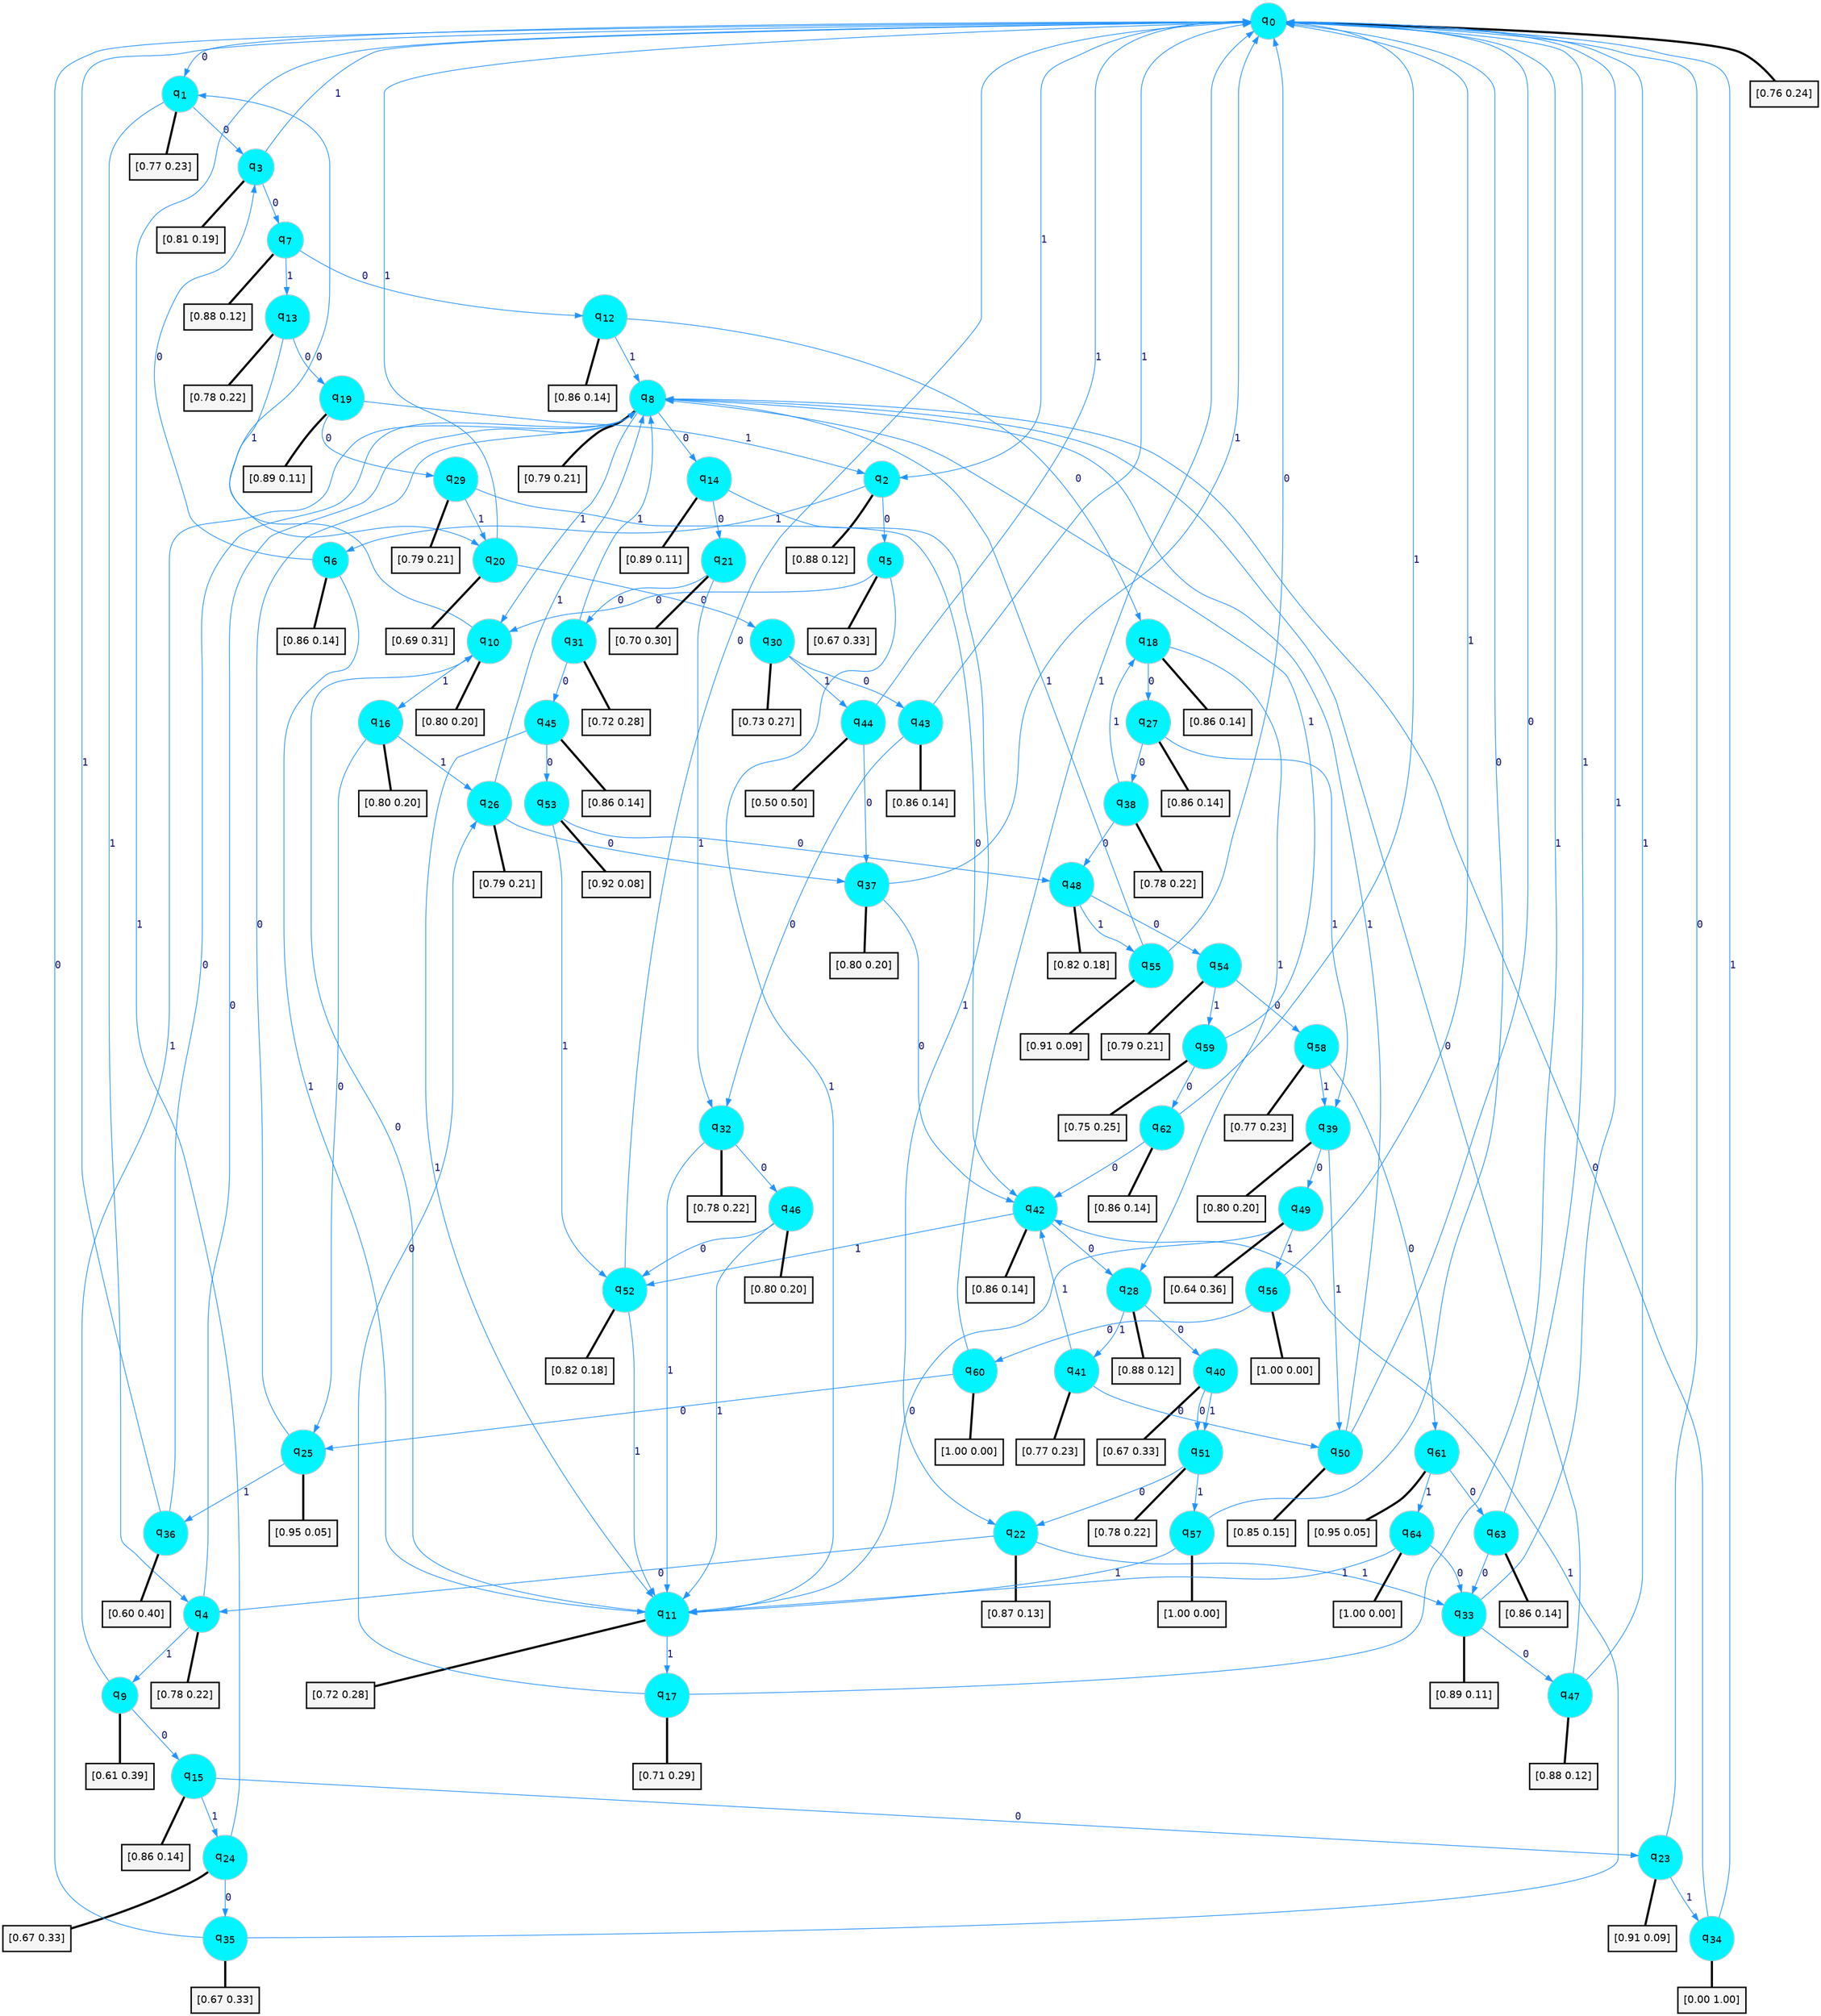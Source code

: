 digraph G {
graph [
bgcolor=transparent, dpi=300, rankdir=TD, size="40,25"];
node [
color=gray, fillcolor=turquoise1, fontcolor=black, fontname=Helvetica, fontsize=16, fontweight=bold, shape=circle, style=filled];
edge [
arrowsize=1, color=dodgerblue1, fontcolor=midnightblue, fontname=courier, fontweight=bold, penwidth=1, style=solid, weight=20];
0[label=<q<SUB>0</SUB>>];
1[label=<q<SUB>1</SUB>>];
2[label=<q<SUB>2</SUB>>];
3[label=<q<SUB>3</SUB>>];
4[label=<q<SUB>4</SUB>>];
5[label=<q<SUB>5</SUB>>];
6[label=<q<SUB>6</SUB>>];
7[label=<q<SUB>7</SUB>>];
8[label=<q<SUB>8</SUB>>];
9[label=<q<SUB>9</SUB>>];
10[label=<q<SUB>10</SUB>>];
11[label=<q<SUB>11</SUB>>];
12[label=<q<SUB>12</SUB>>];
13[label=<q<SUB>13</SUB>>];
14[label=<q<SUB>14</SUB>>];
15[label=<q<SUB>15</SUB>>];
16[label=<q<SUB>16</SUB>>];
17[label=<q<SUB>17</SUB>>];
18[label=<q<SUB>18</SUB>>];
19[label=<q<SUB>19</SUB>>];
20[label=<q<SUB>20</SUB>>];
21[label=<q<SUB>21</SUB>>];
22[label=<q<SUB>22</SUB>>];
23[label=<q<SUB>23</SUB>>];
24[label=<q<SUB>24</SUB>>];
25[label=<q<SUB>25</SUB>>];
26[label=<q<SUB>26</SUB>>];
27[label=<q<SUB>27</SUB>>];
28[label=<q<SUB>28</SUB>>];
29[label=<q<SUB>29</SUB>>];
30[label=<q<SUB>30</SUB>>];
31[label=<q<SUB>31</SUB>>];
32[label=<q<SUB>32</SUB>>];
33[label=<q<SUB>33</SUB>>];
34[label=<q<SUB>34</SUB>>];
35[label=<q<SUB>35</SUB>>];
36[label=<q<SUB>36</SUB>>];
37[label=<q<SUB>37</SUB>>];
38[label=<q<SUB>38</SUB>>];
39[label=<q<SUB>39</SUB>>];
40[label=<q<SUB>40</SUB>>];
41[label=<q<SUB>41</SUB>>];
42[label=<q<SUB>42</SUB>>];
43[label=<q<SUB>43</SUB>>];
44[label=<q<SUB>44</SUB>>];
45[label=<q<SUB>45</SUB>>];
46[label=<q<SUB>46</SUB>>];
47[label=<q<SUB>47</SUB>>];
48[label=<q<SUB>48</SUB>>];
49[label=<q<SUB>49</SUB>>];
50[label=<q<SUB>50</SUB>>];
51[label=<q<SUB>51</SUB>>];
52[label=<q<SUB>52</SUB>>];
53[label=<q<SUB>53</SUB>>];
54[label=<q<SUB>54</SUB>>];
55[label=<q<SUB>55</SUB>>];
56[label=<q<SUB>56</SUB>>];
57[label=<q<SUB>57</SUB>>];
58[label=<q<SUB>58</SUB>>];
59[label=<q<SUB>59</SUB>>];
60[label=<q<SUB>60</SUB>>];
61[label=<q<SUB>61</SUB>>];
62[label=<q<SUB>62</SUB>>];
63[label=<q<SUB>63</SUB>>];
64[label=<q<SUB>64</SUB>>];
65[label="[0.76 0.24]", shape=box,fontcolor=black, fontname=Helvetica, fontsize=14, penwidth=2, fillcolor=whitesmoke,color=black];
66[label="[0.77 0.23]", shape=box,fontcolor=black, fontname=Helvetica, fontsize=14, penwidth=2, fillcolor=whitesmoke,color=black];
67[label="[0.88 0.12]", shape=box,fontcolor=black, fontname=Helvetica, fontsize=14, penwidth=2, fillcolor=whitesmoke,color=black];
68[label="[0.81 0.19]", shape=box,fontcolor=black, fontname=Helvetica, fontsize=14, penwidth=2, fillcolor=whitesmoke,color=black];
69[label="[0.78 0.22]", shape=box,fontcolor=black, fontname=Helvetica, fontsize=14, penwidth=2, fillcolor=whitesmoke,color=black];
70[label="[0.67 0.33]", shape=box,fontcolor=black, fontname=Helvetica, fontsize=14, penwidth=2, fillcolor=whitesmoke,color=black];
71[label="[0.86 0.14]", shape=box,fontcolor=black, fontname=Helvetica, fontsize=14, penwidth=2, fillcolor=whitesmoke,color=black];
72[label="[0.88 0.12]", shape=box,fontcolor=black, fontname=Helvetica, fontsize=14, penwidth=2, fillcolor=whitesmoke,color=black];
73[label="[0.79 0.21]", shape=box,fontcolor=black, fontname=Helvetica, fontsize=14, penwidth=2, fillcolor=whitesmoke,color=black];
74[label="[0.61 0.39]", shape=box,fontcolor=black, fontname=Helvetica, fontsize=14, penwidth=2, fillcolor=whitesmoke,color=black];
75[label="[0.80 0.20]", shape=box,fontcolor=black, fontname=Helvetica, fontsize=14, penwidth=2, fillcolor=whitesmoke,color=black];
76[label="[0.72 0.28]", shape=box,fontcolor=black, fontname=Helvetica, fontsize=14, penwidth=2, fillcolor=whitesmoke,color=black];
77[label="[0.86 0.14]", shape=box,fontcolor=black, fontname=Helvetica, fontsize=14, penwidth=2, fillcolor=whitesmoke,color=black];
78[label="[0.78 0.22]", shape=box,fontcolor=black, fontname=Helvetica, fontsize=14, penwidth=2, fillcolor=whitesmoke,color=black];
79[label="[0.89 0.11]", shape=box,fontcolor=black, fontname=Helvetica, fontsize=14, penwidth=2, fillcolor=whitesmoke,color=black];
80[label="[0.86 0.14]", shape=box,fontcolor=black, fontname=Helvetica, fontsize=14, penwidth=2, fillcolor=whitesmoke,color=black];
81[label="[0.80 0.20]", shape=box,fontcolor=black, fontname=Helvetica, fontsize=14, penwidth=2, fillcolor=whitesmoke,color=black];
82[label="[0.71 0.29]", shape=box,fontcolor=black, fontname=Helvetica, fontsize=14, penwidth=2, fillcolor=whitesmoke,color=black];
83[label="[0.86 0.14]", shape=box,fontcolor=black, fontname=Helvetica, fontsize=14, penwidth=2, fillcolor=whitesmoke,color=black];
84[label="[0.89 0.11]", shape=box,fontcolor=black, fontname=Helvetica, fontsize=14, penwidth=2, fillcolor=whitesmoke,color=black];
85[label="[0.69 0.31]", shape=box,fontcolor=black, fontname=Helvetica, fontsize=14, penwidth=2, fillcolor=whitesmoke,color=black];
86[label="[0.70 0.30]", shape=box,fontcolor=black, fontname=Helvetica, fontsize=14, penwidth=2, fillcolor=whitesmoke,color=black];
87[label="[0.87 0.13]", shape=box,fontcolor=black, fontname=Helvetica, fontsize=14, penwidth=2, fillcolor=whitesmoke,color=black];
88[label="[0.91 0.09]", shape=box,fontcolor=black, fontname=Helvetica, fontsize=14, penwidth=2, fillcolor=whitesmoke,color=black];
89[label="[0.67 0.33]", shape=box,fontcolor=black, fontname=Helvetica, fontsize=14, penwidth=2, fillcolor=whitesmoke,color=black];
90[label="[0.95 0.05]", shape=box,fontcolor=black, fontname=Helvetica, fontsize=14, penwidth=2, fillcolor=whitesmoke,color=black];
91[label="[0.79 0.21]", shape=box,fontcolor=black, fontname=Helvetica, fontsize=14, penwidth=2, fillcolor=whitesmoke,color=black];
92[label="[0.86 0.14]", shape=box,fontcolor=black, fontname=Helvetica, fontsize=14, penwidth=2, fillcolor=whitesmoke,color=black];
93[label="[0.88 0.12]", shape=box,fontcolor=black, fontname=Helvetica, fontsize=14, penwidth=2, fillcolor=whitesmoke,color=black];
94[label="[0.79 0.21]", shape=box,fontcolor=black, fontname=Helvetica, fontsize=14, penwidth=2, fillcolor=whitesmoke,color=black];
95[label="[0.73 0.27]", shape=box,fontcolor=black, fontname=Helvetica, fontsize=14, penwidth=2, fillcolor=whitesmoke,color=black];
96[label="[0.72 0.28]", shape=box,fontcolor=black, fontname=Helvetica, fontsize=14, penwidth=2, fillcolor=whitesmoke,color=black];
97[label="[0.78 0.22]", shape=box,fontcolor=black, fontname=Helvetica, fontsize=14, penwidth=2, fillcolor=whitesmoke,color=black];
98[label="[0.89 0.11]", shape=box,fontcolor=black, fontname=Helvetica, fontsize=14, penwidth=2, fillcolor=whitesmoke,color=black];
99[label="[0.00 1.00]", shape=box,fontcolor=black, fontname=Helvetica, fontsize=14, penwidth=2, fillcolor=whitesmoke,color=black];
100[label="[0.67 0.33]", shape=box,fontcolor=black, fontname=Helvetica, fontsize=14, penwidth=2, fillcolor=whitesmoke,color=black];
101[label="[0.60 0.40]", shape=box,fontcolor=black, fontname=Helvetica, fontsize=14, penwidth=2, fillcolor=whitesmoke,color=black];
102[label="[0.80 0.20]", shape=box,fontcolor=black, fontname=Helvetica, fontsize=14, penwidth=2, fillcolor=whitesmoke,color=black];
103[label="[0.78 0.22]", shape=box,fontcolor=black, fontname=Helvetica, fontsize=14, penwidth=2, fillcolor=whitesmoke,color=black];
104[label="[0.80 0.20]", shape=box,fontcolor=black, fontname=Helvetica, fontsize=14, penwidth=2, fillcolor=whitesmoke,color=black];
105[label="[0.67 0.33]", shape=box,fontcolor=black, fontname=Helvetica, fontsize=14, penwidth=2, fillcolor=whitesmoke,color=black];
106[label="[0.77 0.23]", shape=box,fontcolor=black, fontname=Helvetica, fontsize=14, penwidth=2, fillcolor=whitesmoke,color=black];
107[label="[0.86 0.14]", shape=box,fontcolor=black, fontname=Helvetica, fontsize=14, penwidth=2, fillcolor=whitesmoke,color=black];
108[label="[0.86 0.14]", shape=box,fontcolor=black, fontname=Helvetica, fontsize=14, penwidth=2, fillcolor=whitesmoke,color=black];
109[label="[0.50 0.50]", shape=box,fontcolor=black, fontname=Helvetica, fontsize=14, penwidth=2, fillcolor=whitesmoke,color=black];
110[label="[0.86 0.14]", shape=box,fontcolor=black, fontname=Helvetica, fontsize=14, penwidth=2, fillcolor=whitesmoke,color=black];
111[label="[0.80 0.20]", shape=box,fontcolor=black, fontname=Helvetica, fontsize=14, penwidth=2, fillcolor=whitesmoke,color=black];
112[label="[0.88 0.12]", shape=box,fontcolor=black, fontname=Helvetica, fontsize=14, penwidth=2, fillcolor=whitesmoke,color=black];
113[label="[0.82 0.18]", shape=box,fontcolor=black, fontname=Helvetica, fontsize=14, penwidth=2, fillcolor=whitesmoke,color=black];
114[label="[0.64 0.36]", shape=box,fontcolor=black, fontname=Helvetica, fontsize=14, penwidth=2, fillcolor=whitesmoke,color=black];
115[label="[0.85 0.15]", shape=box,fontcolor=black, fontname=Helvetica, fontsize=14, penwidth=2, fillcolor=whitesmoke,color=black];
116[label="[0.78 0.22]", shape=box,fontcolor=black, fontname=Helvetica, fontsize=14, penwidth=2, fillcolor=whitesmoke,color=black];
117[label="[0.82 0.18]", shape=box,fontcolor=black, fontname=Helvetica, fontsize=14, penwidth=2, fillcolor=whitesmoke,color=black];
118[label="[0.92 0.08]", shape=box,fontcolor=black, fontname=Helvetica, fontsize=14, penwidth=2, fillcolor=whitesmoke,color=black];
119[label="[0.79 0.21]", shape=box,fontcolor=black, fontname=Helvetica, fontsize=14, penwidth=2, fillcolor=whitesmoke,color=black];
120[label="[0.91 0.09]", shape=box,fontcolor=black, fontname=Helvetica, fontsize=14, penwidth=2, fillcolor=whitesmoke,color=black];
121[label="[1.00 0.00]", shape=box,fontcolor=black, fontname=Helvetica, fontsize=14, penwidth=2, fillcolor=whitesmoke,color=black];
122[label="[1.00 0.00]", shape=box,fontcolor=black, fontname=Helvetica, fontsize=14, penwidth=2, fillcolor=whitesmoke,color=black];
123[label="[0.77 0.23]", shape=box,fontcolor=black, fontname=Helvetica, fontsize=14, penwidth=2, fillcolor=whitesmoke,color=black];
124[label="[0.75 0.25]", shape=box,fontcolor=black, fontname=Helvetica, fontsize=14, penwidth=2, fillcolor=whitesmoke,color=black];
125[label="[1.00 0.00]", shape=box,fontcolor=black, fontname=Helvetica, fontsize=14, penwidth=2, fillcolor=whitesmoke,color=black];
126[label="[0.95 0.05]", shape=box,fontcolor=black, fontname=Helvetica, fontsize=14, penwidth=2, fillcolor=whitesmoke,color=black];
127[label="[0.86 0.14]", shape=box,fontcolor=black, fontname=Helvetica, fontsize=14, penwidth=2, fillcolor=whitesmoke,color=black];
128[label="[0.86 0.14]", shape=box,fontcolor=black, fontname=Helvetica, fontsize=14, penwidth=2, fillcolor=whitesmoke,color=black];
129[label="[1.00 0.00]", shape=box,fontcolor=black, fontname=Helvetica, fontsize=14, penwidth=2, fillcolor=whitesmoke,color=black];
0->1 [label=0];
0->2 [label=1];
0->65 [arrowhead=none, penwidth=3,color=black];
1->3 [label=0];
1->4 [label=1];
1->66 [arrowhead=none, penwidth=3,color=black];
2->5 [label=0];
2->6 [label=1];
2->67 [arrowhead=none, penwidth=3,color=black];
3->7 [label=0];
3->0 [label=1];
3->68 [arrowhead=none, penwidth=3,color=black];
4->8 [label=0];
4->9 [label=1];
4->69 [arrowhead=none, penwidth=3,color=black];
5->10 [label=0];
5->11 [label=1];
5->70 [arrowhead=none, penwidth=3,color=black];
6->3 [label=0];
6->11 [label=1];
6->71 [arrowhead=none, penwidth=3,color=black];
7->12 [label=0];
7->13 [label=1];
7->72 [arrowhead=none, penwidth=3,color=black];
8->14 [label=0];
8->10 [label=1];
8->73 [arrowhead=none, penwidth=3,color=black];
9->15 [label=0];
9->8 [label=1];
9->74 [arrowhead=none, penwidth=3,color=black];
10->1 [label=0];
10->16 [label=1];
10->75 [arrowhead=none, penwidth=3,color=black];
11->10 [label=0];
11->17 [label=1];
11->76 [arrowhead=none, penwidth=3,color=black];
12->18 [label=0];
12->8 [label=1];
12->77 [arrowhead=none, penwidth=3,color=black];
13->19 [label=0];
13->20 [label=1];
13->78 [arrowhead=none, penwidth=3,color=black];
14->21 [label=0];
14->22 [label=1];
14->79 [arrowhead=none, penwidth=3,color=black];
15->23 [label=0];
15->24 [label=1];
15->80 [arrowhead=none, penwidth=3,color=black];
16->25 [label=0];
16->26 [label=1];
16->81 [arrowhead=none, penwidth=3,color=black];
17->26 [label=0];
17->0 [label=1];
17->82 [arrowhead=none, penwidth=3,color=black];
18->27 [label=0];
18->28 [label=1];
18->83 [arrowhead=none, penwidth=3,color=black];
19->29 [label=0];
19->2 [label=1];
19->84 [arrowhead=none, penwidth=3,color=black];
20->30 [label=0];
20->0 [label=1];
20->85 [arrowhead=none, penwidth=3,color=black];
21->31 [label=0];
21->32 [label=1];
21->86 [arrowhead=none, penwidth=3,color=black];
22->4 [label=0];
22->33 [label=1];
22->87 [arrowhead=none, penwidth=3,color=black];
23->0 [label=0];
23->34 [label=1];
23->88 [arrowhead=none, penwidth=3,color=black];
24->35 [label=0];
24->0 [label=1];
24->89 [arrowhead=none, penwidth=3,color=black];
25->8 [label=0];
25->36 [label=1];
25->90 [arrowhead=none, penwidth=3,color=black];
26->37 [label=0];
26->8 [label=1];
26->91 [arrowhead=none, penwidth=3,color=black];
27->38 [label=0];
27->39 [label=1];
27->92 [arrowhead=none, penwidth=3,color=black];
28->40 [label=0];
28->41 [label=1];
28->93 [arrowhead=none, penwidth=3,color=black];
29->42 [label=0];
29->20 [label=1];
29->94 [arrowhead=none, penwidth=3,color=black];
30->43 [label=0];
30->44 [label=1];
30->95 [arrowhead=none, penwidth=3,color=black];
31->45 [label=0];
31->8 [label=1];
31->96 [arrowhead=none, penwidth=3,color=black];
32->46 [label=0];
32->11 [label=1];
32->97 [arrowhead=none, penwidth=3,color=black];
33->47 [label=0];
33->0 [label=1];
33->98 [arrowhead=none, penwidth=3,color=black];
34->8 [label=0];
34->0 [label=1];
34->99 [arrowhead=none, penwidth=3,color=black];
35->0 [label=0];
35->42 [label=1];
35->100 [arrowhead=none, penwidth=3,color=black];
36->8 [label=0];
36->0 [label=1];
36->101 [arrowhead=none, penwidth=3,color=black];
37->42 [label=0];
37->0 [label=1];
37->102 [arrowhead=none, penwidth=3,color=black];
38->48 [label=0];
38->18 [label=1];
38->103 [arrowhead=none, penwidth=3,color=black];
39->49 [label=0];
39->50 [label=1];
39->104 [arrowhead=none, penwidth=3,color=black];
40->51 [label=0];
40->51 [label=1];
40->105 [arrowhead=none, penwidth=3,color=black];
41->50 [label=0];
41->42 [label=1];
41->106 [arrowhead=none, penwidth=3,color=black];
42->28 [label=0];
42->52 [label=1];
42->107 [arrowhead=none, penwidth=3,color=black];
43->32 [label=0];
43->0 [label=1];
43->108 [arrowhead=none, penwidth=3,color=black];
44->37 [label=0];
44->0 [label=1];
44->109 [arrowhead=none, penwidth=3,color=black];
45->53 [label=0];
45->11 [label=1];
45->110 [arrowhead=none, penwidth=3,color=black];
46->52 [label=0];
46->11 [label=1];
46->111 [arrowhead=none, penwidth=3,color=black];
47->8 [label=0];
47->0 [label=1];
47->112 [arrowhead=none, penwidth=3,color=black];
48->54 [label=0];
48->55 [label=1];
48->113 [arrowhead=none, penwidth=3,color=black];
49->11 [label=0];
49->56 [label=1];
49->114 [arrowhead=none, penwidth=3,color=black];
50->0 [label=0];
50->8 [label=1];
50->115 [arrowhead=none, penwidth=3,color=black];
51->22 [label=0];
51->57 [label=1];
51->116 [arrowhead=none, penwidth=3,color=black];
52->0 [label=0];
52->11 [label=1];
52->117 [arrowhead=none, penwidth=3,color=black];
53->48 [label=0];
53->52 [label=1];
53->118 [arrowhead=none, penwidth=3,color=black];
54->58 [label=0];
54->59 [label=1];
54->119 [arrowhead=none, penwidth=3,color=black];
55->0 [label=0];
55->8 [label=1];
55->120 [arrowhead=none, penwidth=3,color=black];
56->60 [label=0];
56->0 [label=1];
56->121 [arrowhead=none, penwidth=3,color=black];
57->0 [label=0];
57->11 [label=1];
57->122 [arrowhead=none, penwidth=3,color=black];
58->61 [label=0];
58->39 [label=1];
58->123 [arrowhead=none, penwidth=3,color=black];
59->62 [label=0];
59->8 [label=1];
59->124 [arrowhead=none, penwidth=3,color=black];
60->25 [label=0];
60->0 [label=1];
60->125 [arrowhead=none, penwidth=3,color=black];
61->63 [label=0];
61->64 [label=1];
61->126 [arrowhead=none, penwidth=3,color=black];
62->42 [label=0];
62->0 [label=1];
62->127 [arrowhead=none, penwidth=3,color=black];
63->33 [label=0];
63->0 [label=1];
63->128 [arrowhead=none, penwidth=3,color=black];
64->33 [label=0];
64->11 [label=1];
64->129 [arrowhead=none, penwidth=3,color=black];
}

